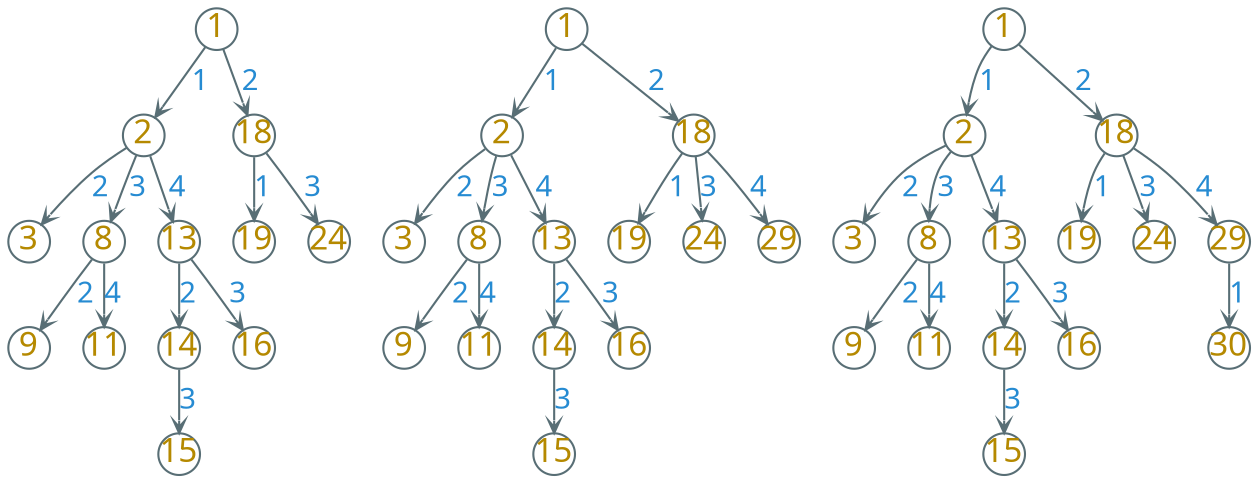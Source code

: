 digraph g {
    bgcolor=transparent
    rankdir=TB
    graph [nodesep=0.22, ranksep=0.05]
    node [shape=circle, fixedsize=true, width=0.28, color="#586e75", fontcolor="#b58900", fontsize=16, fontname="LXGWWenKai"]
    edge [arrowhead=vee, color="#586e75", fontcolor="#268bd2", fontsize=14, fontname="LXGWWenKai" arrowsize=0.6]

    n10 [label=1]
    n11 [label=2]
    n12 [label=3]
    n13 [label=8]
    n14 [label=9]
    n15 [label=11]
    n16 [label=13]
    n17 [label=14]
    n18 [label=15]
    n19 [label=16]
    n21 [label=18]
    n22 [label=19]
    n23 [label=24]

    n10 -> n11 [label="1"]
    n11 -> n12 [label="2"]
    n11 -> n13 [label="3"]
    n13 -> n14 [label="2"]
    n13 -> n15 [label="4"]
    n11 -> n16 [label="4"]
    n16 -> n17 [label="2"]
    n17 -> n18 [label="3"]
    n16 -> n19 [label="3"]
    n10 -> n21 [label="2"]
    n21 -> n22 [label="1"]
    n21 -> n23 [label="3"]

    n1 [label=1]
    n2 [label=2]
    n3 [label=3]
    n4 [label=8]
    n5 [label=9]
    n6 [label=11]
    n7 [label=13]
    n8 [label=14]
    n9 [label=15]
    n0 [label=16]
    n20 [label=18]
    n24 [label=19]
    n25 [label=24]
    n26 [label=29]

    n1 -> n2 [label="1"]
    n2 -> n3 [label="2"]
    n2 -> n4 [label="3"]
    n4 -> n5 [label="2"]
    n4 -> n6 [label="4"]
    n2 -> n7 [label="4"]
    n7 -> n8 [label="2"]
    n7 -> n0 [label="3"]
    n8 -> n9 [label="3"]
    n1 -> n20 [label="2"]
    n20 -> n24 [label="1"]
    n20 -> n25 [label="3"]
    n20 -> n26 [label="4"]

    1 -> 2 [label="1"]

    2 -> 3 [label="2"]
    2 -> 8 [label="3"]
    2 -> 13 [label="4"]

    8 -> 9 [label="2"]
    8 -> 11 [label="4"]

    13 -> 14 [label="2"]
    14 -> 15 [label="3"]
    13 -> 16 [label="3"]

    1 -> 18 [label="2"]
    18 -> 19 [label="1"]

    18 -> 24 [label="3"]
    18 -> 29 [label="4"]
    29 -> 30 [label="1"]
}